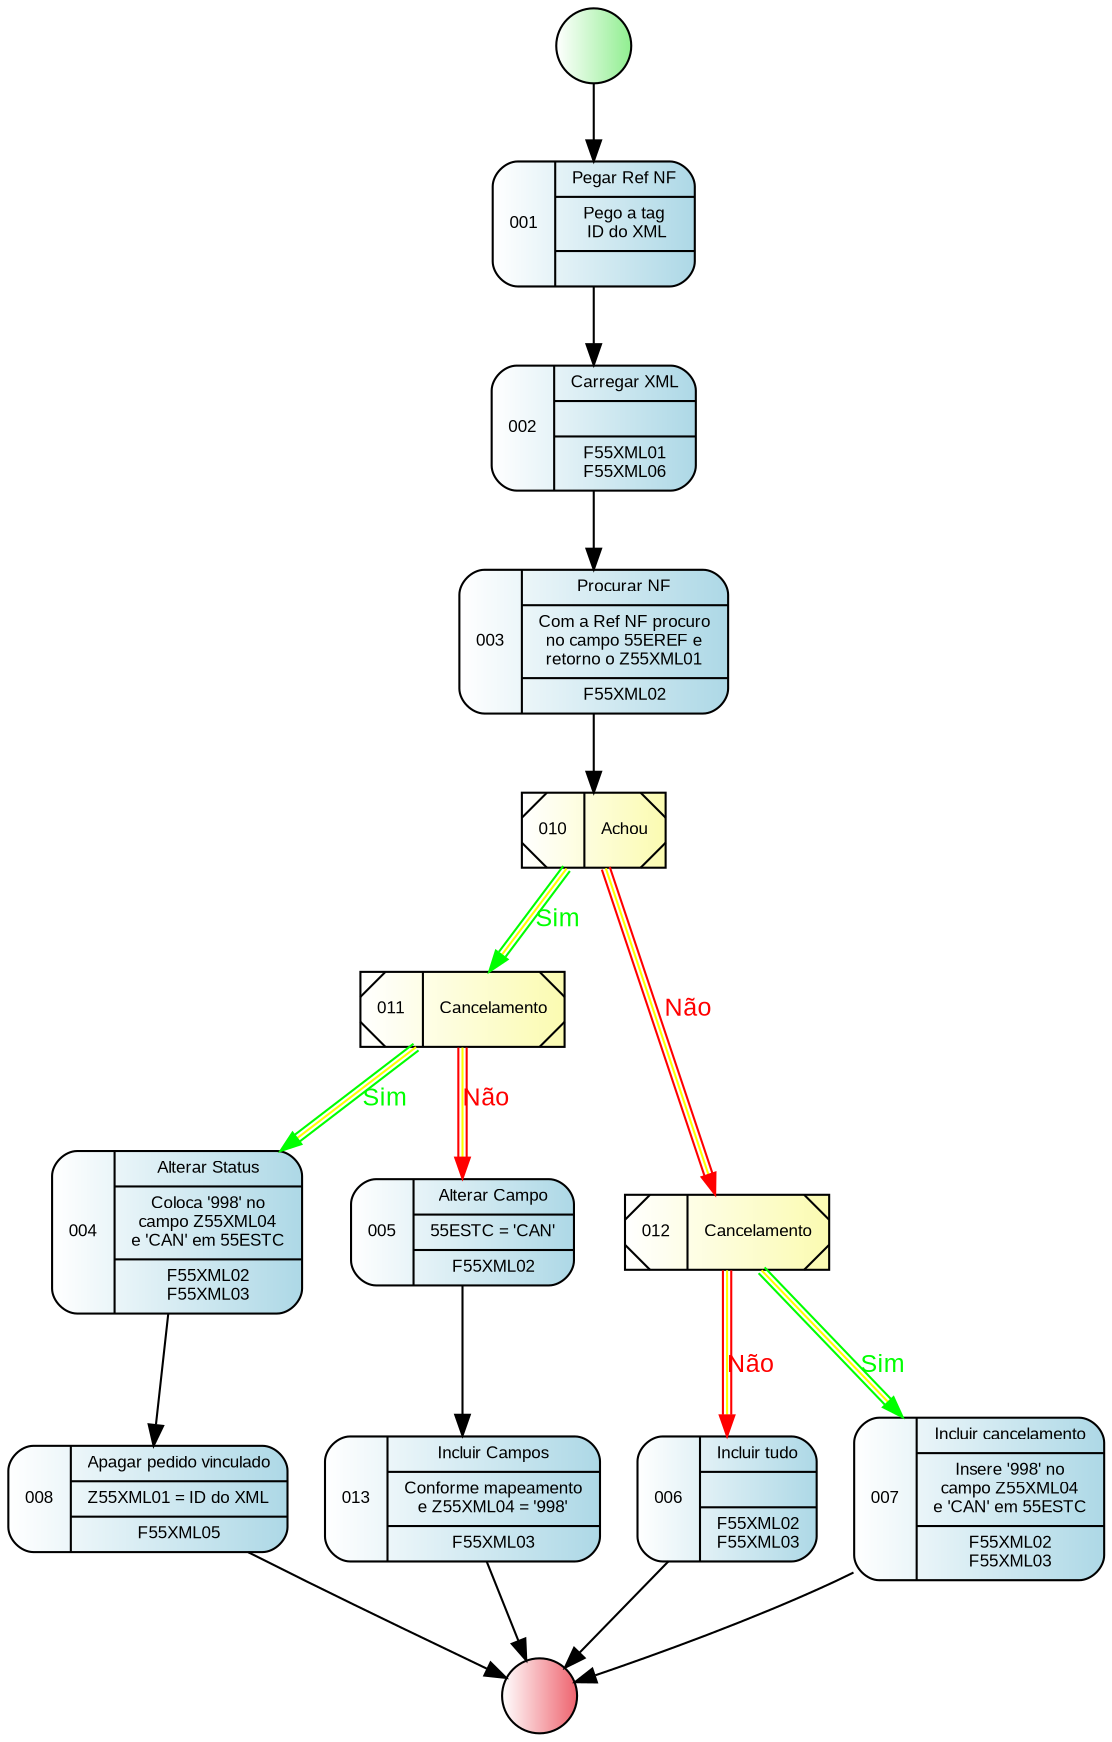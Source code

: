 digraph R {
    nodeini [
                shape=circle,
                style="filled",
                fillcolor="white:lightgreen",
                label=""
            ]
    node001 [
                fontname = "Arial",
                fontsize = 8,
                shape=record,
                style="rounded,filled",
                fillcolor="white:lightblue"
                label="001|{Pegar Ref NF|Pego a tag\n ID do XML|}"
            ]
    node002 [
                fontname = "Arial",
                fontsize = 8,
                shape=record,
                style="rounded,filled",
                fillcolor="white:lightblue"
                label="002|{Carregar XML||F55XML01\nF55XML06}"
            ]
    node003 [
                fontname = "Arial",
                fontsize = 8,
                shape=record,
                style="rounded,filled",
                fillcolor="white:lightblue"
                label="003|{Procurar NF|Com a Ref NF procuro\nno campo 55EREF e\nretorno o Z55XML01|F55XML02}"
            ]
    node004 [
                fontname = "Arial",
                fontsize = 8,
                shape=record,
                style="rounded,filled",
                fillcolor="white:lightblue"
                label="004|{Alterar Status|Coloca '998' no\ncampo Z55XML04\ne 'CAN' em 55ESTC|F55XML02\nF55XML03}"
            ]
    node005 [
                fontname = "Arial",
                fontsize = 8,
                shape=record,
                style="rounded,filled",
                fillcolor="white:lightblue"
                label="005|{Alterar Campo|55ESTC = 'CAN'|F55XML02}"
            ]
    node006 [
                fontname = "Arial",
                fontsize = 8,
                shape=record,
                style="rounded,filled",
                fillcolor="white:lightblue"
                label="006|{Incluir tudo||F55XML02\nF55XML03}"
            ]
    node007 [
                fontname = "Arial",
                fontsize = 8,
                shape=record,
                style="rounded,filled",
                fillcolor="white:lightblue"
                label="007|{Incluir cancelamento|Insere '998' no\ncampo Z55XML04\ne 'CAN' em 55ESTC|F55XML02\nF55XML03}"
            ]
    node008 [
                fontname = "Arial",
                fontsize = 8,
                shape=record,
                style="rounded,filled",
                fillcolor="white:lightblue"
                label="008|{Apagar pedido vinculado|Z55XML01 = ID do XML|F55XML05}"
            ]
    node010 [
                fontname = "Arial",
                fontsize = 8,
                shape=record,
                style="diagonals,filled",
                fillcolor="white:#fbfbb1"
                label="010|Achou"
            ]
    node011 [
                fontname = "Arial",
                fontsize = 8,
                shape=record,
                style="diagonals,filled",
                fillcolor="white:#fbfbb1"
                label="011|Cancelamento"
            ]
    node012 [
                fontname = "Arial",
                fontsize = 8,
                shape=record,
                style="diagonals,filled",
                fillcolor="white:#fbfbb1"
                label="012|Cancelamento"
            ]
    node013 [
                fontname = "Arial",
                fontsize = 8,
                shape=record,
                style="rounded,filled",
                fillcolor="white:lightblue"
                label="013|{Incluir Campos|Conforme mapeamento\ne Z55XML04 = '998'|F55XML03}"
            ]
    nodefin [
                shape=circle,
                style="filled",
                fillcolor="white:#ee636e",
                label=""
            ]
    nodeini -> node001
    node001 -> node002
    node002 -> node003
    node003 -> node010
    node010 -> node011 [fontname = "Arial", fontsize = 12, fontcolor="green", color="green:yellow:green", label="Sim"]
    node010 -> node012 [fontname = "Arial", fontsize = 12, fontcolor="red", color="red:yellow:red", label="Não"]
    node011 -> node004 [fontname = "Arial", fontsize = 12, fontcolor="green", color="green:yellow:green", label="Sim"]
    node011 -> node005 [fontname = "Arial", fontsize = 12, fontcolor="red", color="red:yellow:red", label="Não"]
    node004 -> node008
    node012 -> node007 [fontname = "Arial", fontsize = 12, fontcolor="green", color="green:yellow:green", label="Sim"]
    node012 -> node006 [fontname = "Arial", fontsize = 12, fontcolor="red", color="red:yellow:red", label="Não"]
    node008 -> nodefin
    node006 -> nodefin
    node005 -> node013
    node013 -> nodefin
    node007 -> nodefin
}